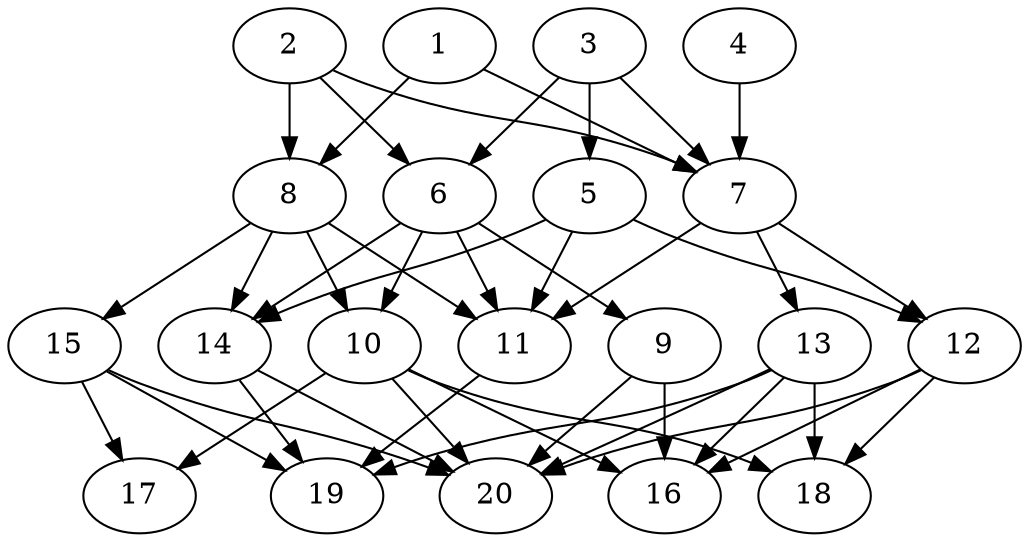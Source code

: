 // DAG automatically generated by daggen at Tue Aug  6 16:20:30 2019
// ./daggen --dot -n 20 --ccr 0.4 --fat 0.6 --regular 0.5 --density 0.9 --mindata 5242880 --maxdata 52428800 
digraph G {
  1 [size="101250560", alpha="0.19", expect_size="40500224"] 
  1 -> 7 [size ="40500224"]
  1 -> 8 [size ="40500224"]
  2 [size="96796160", alpha="0.12", expect_size="38718464"] 
  2 -> 6 [size ="38718464"]
  2 -> 7 [size ="38718464"]
  2 -> 8 [size ="38718464"]
  3 [size="119997440", alpha="0.15", expect_size="47998976"] 
  3 -> 5 [size ="47998976"]
  3 -> 6 [size ="47998976"]
  3 -> 7 [size ="47998976"]
  4 [size="48404480", alpha="0.09", expect_size="19361792"] 
  4 -> 7 [size ="19361792"]
  5 [size="68513280", alpha="0.07", expect_size="27405312"] 
  5 -> 11 [size ="27405312"]
  5 -> 12 [size ="27405312"]
  5 -> 14 [size ="27405312"]
  6 [size="31946240", alpha="0.18", expect_size="12778496"] 
  6 -> 9 [size ="12778496"]
  6 -> 10 [size ="12778496"]
  6 -> 11 [size ="12778496"]
  6 -> 14 [size ="12778496"]
  7 [size="14653440", alpha="0.16", expect_size="5861376"] 
  7 -> 11 [size ="5861376"]
  7 -> 12 [size ="5861376"]
  7 -> 13 [size ="5861376"]
  8 [size="45335040", alpha="0.09", expect_size="18134016"] 
  8 -> 10 [size ="18134016"]
  8 -> 11 [size ="18134016"]
  8 -> 14 [size ="18134016"]
  8 -> 15 [size ="18134016"]
  9 [size="111900160", alpha="0.01", expect_size="44760064"] 
  9 -> 16 [size ="44760064"]
  9 -> 20 [size ="44760064"]
  10 [size="29442560", alpha="0.16", expect_size="11777024"] 
  10 -> 16 [size ="11777024"]
  10 -> 17 [size ="11777024"]
  10 -> 18 [size ="11777024"]
  10 -> 20 [size ="11777024"]
  11 [size="128898560", alpha="0.11", expect_size="51559424"] 
  11 -> 19 [size ="51559424"]
  12 [size="123440640", alpha="0.00", expect_size="49376256"] 
  12 -> 16 [size ="49376256"]
  12 -> 18 [size ="49376256"]
  12 -> 20 [size ="49376256"]
  13 [size="76702720", alpha="0.16", expect_size="30681088"] 
  13 -> 16 [size ="30681088"]
  13 -> 18 [size ="30681088"]
  13 -> 19 [size ="30681088"]
  13 -> 20 [size ="30681088"]
  14 [size="49459200", alpha="0.12", expect_size="19783680"] 
  14 -> 19 [size ="19783680"]
  14 -> 20 [size ="19783680"]
  15 [size="103198720", alpha="0.00", expect_size="41279488"] 
  15 -> 17 [size ="41279488"]
  15 -> 19 [size ="41279488"]
  15 -> 20 [size ="41279488"]
  16 [size="27008000", alpha="0.14", expect_size="10803200"] 
  17 [size="14517760", alpha="0.13", expect_size="5807104"] 
  18 [size="110420480", alpha="0.13", expect_size="44168192"] 
  19 [size="46799360", alpha="0.03", expect_size="18719744"] 
  20 [size="53071360", alpha="0.17", expect_size="21228544"] 
}
